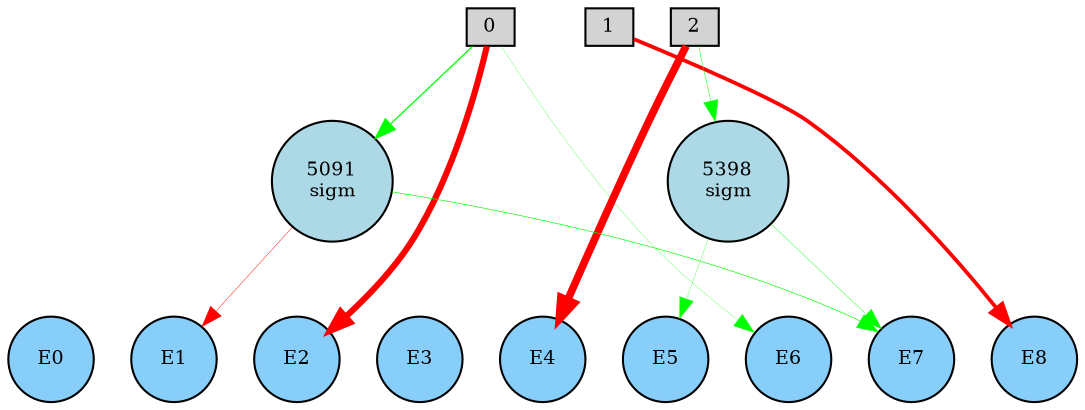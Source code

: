 digraph {
	node [fontsize=9 height=0.2 shape=circle width=0.2]
	subgraph inputs {
		node [shape=box style=filled]
		rank=source
		0 [fillcolor=lightgray]
		1 [fillcolor=lightgray]
		0 -> 1 [style=invis]
		2 [fillcolor=lightgray]
		1 -> 2 [style=invis]
	}
	subgraph outputs {
		node [style=filled]
		rank=sink
		E0 [fillcolor=lightskyblue fontsize=9 height=0.2 shape=circle width=0.2]
		E1 [fillcolor=lightskyblue fontsize=9 height=0.2 shape=circle width=0.2]
		E0 -> E1 [style=invis]
		E2 [fillcolor=lightskyblue fontsize=9 height=0.2 shape=circle width=0.2]
		E1 -> E2 [style=invis]
		E3 [fillcolor=lightskyblue fontsize=9 height=0.2 shape=circle width=0.2]
		E2 -> E3 [style=invis]
		E4 [fillcolor=lightskyblue fontsize=9 height=0.2 shape=circle width=0.2]
		E3 -> E4 [style=invis]
		E5 [fillcolor=lightskyblue fontsize=9 height=0.2 shape=circle width=0.2]
		E4 -> E5 [style=invis]
		E6 [fillcolor=lightskyblue fontsize=9 height=0.2 shape=circle width=0.2]
		E5 -> E6 [style=invis]
		E7 [fillcolor=lightskyblue fontsize=9 height=0.2 shape=circle width=0.2]
		E6 -> E7 [style=invis]
		E8 [fillcolor=lightskyblue fontsize=9 height=0.2 shape=circle width=0.2]
		E7 -> E8 [style=invis]
	}
	5091 [label="5091
sigm" fillcolor=lightblue style=filled]
	5398 [label="5398
sigm" fillcolor=lightblue style=filled]
	0 -> E2 [color=red penwidth=2.9540170750020738 style=solid]
	2 -> E4 [color=red penwidth=3.6481056750485457 style=solid]
	1 -> E8 [color=red penwidth=1.8234151581551161 style=solid]
	0 -> 5091 [color=green penwidth=0.6068863558370526 style=solid]
	5091 -> E1 [color=red penwidth=0.21785441991106191 style=solid]
	0 -> E6 [color=green penwidth=0.1273558075669718 style=solid]
	5091 -> E7 [color=green penwidth=0.32164123717829896 style=solid]
	2 -> 5398 [color=green penwidth=0.23639395776030006 style=solid]
	5398 -> E5 [color=green penwidth=0.14358775216278585 style=solid]
	5398 -> E7 [color=green penwidth=0.20400984061216768 style=solid]
}
